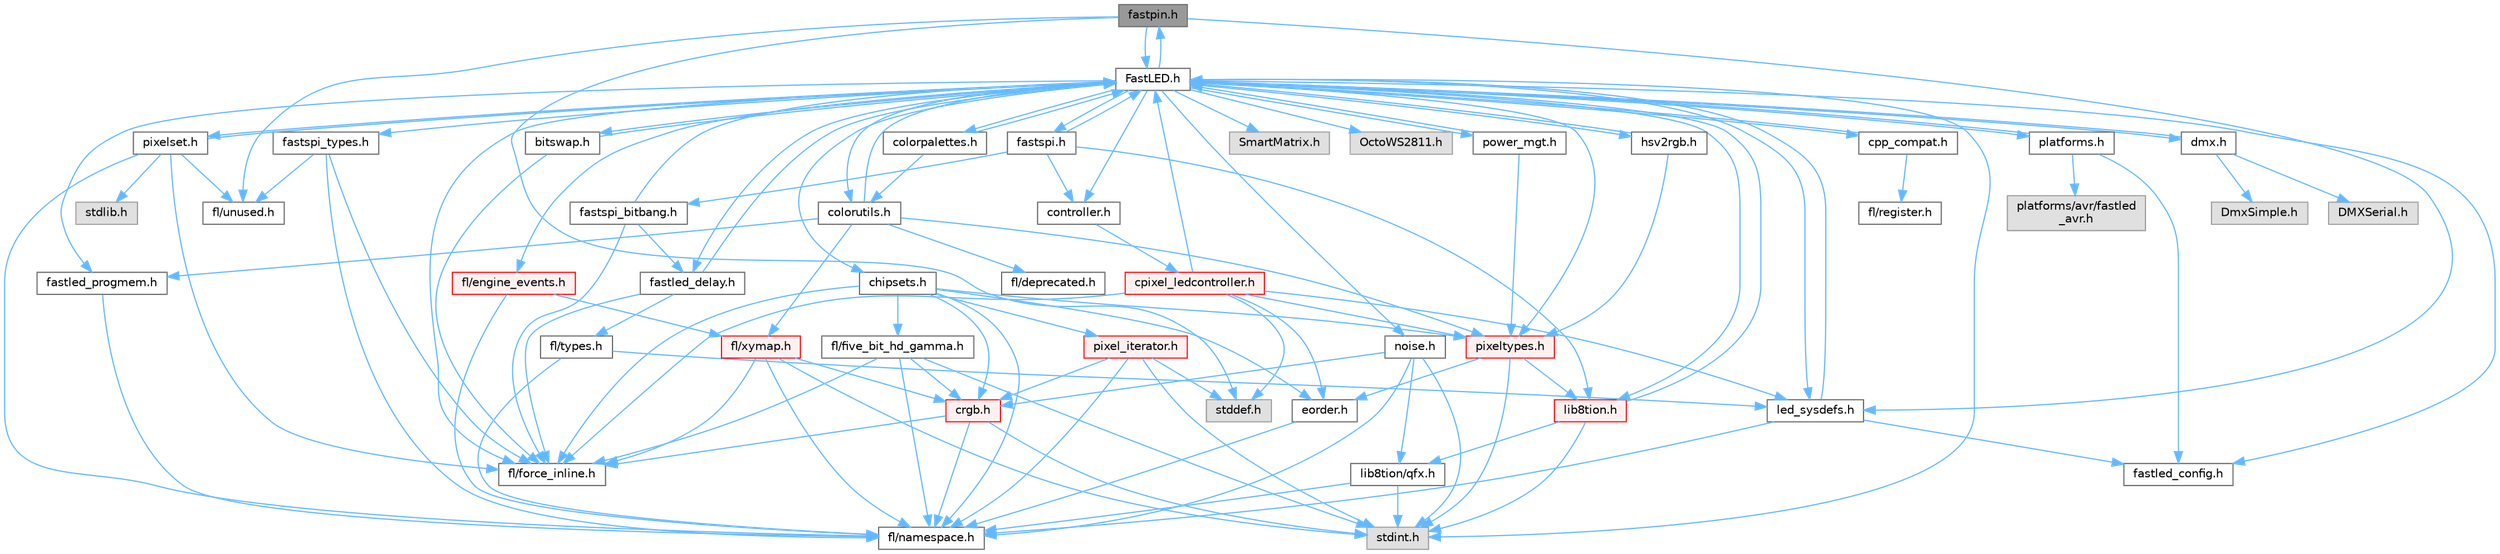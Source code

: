 digraph "fastpin.h"
{
 // INTERACTIVE_SVG=YES
 // LATEX_PDF_SIZE
  bgcolor="transparent";
  edge [fontname=Helvetica,fontsize=10,labelfontname=Helvetica,labelfontsize=10];
  node [fontname=Helvetica,fontsize=10,shape=box,height=0.2,width=0.4];
  Node1 [id="Node000001",label="fastpin.h",height=0.2,width=0.4,color="gray40", fillcolor="grey60", style="filled", fontcolor="black",tooltip="Class base definitions for defining fast pin access."];
  Node1 -> Node2 [id="edge1_Node000001_Node000002",color="steelblue1",style="solid",tooltip=" "];
  Node2 [id="Node000002",label="FastLED.h",height=0.2,width=0.4,color="grey40", fillcolor="white", style="filled",URL="$db/d97/_fast_l_e_d_8h.html",tooltip="central include file for FastLED, defines the CFastLED class/object"];
  Node2 -> Node3 [id="edge2_Node000002_Node000003",color="steelblue1",style="solid",tooltip=" "];
  Node3 [id="Node000003",label="stdint.h",height=0.2,width=0.4,color="grey60", fillcolor="#E0E0E0", style="filled",tooltip=" "];
  Node2 -> Node4 [id="edge3_Node000002_Node000004",color="steelblue1",style="solid",tooltip=" "];
  Node4 [id="Node000004",label="SmartMatrix.h",height=0.2,width=0.4,color="grey60", fillcolor="#E0E0E0", style="filled",tooltip=" "];
  Node2 -> Node5 [id="edge4_Node000002_Node000005",color="steelblue1",style="solid",tooltip=" "];
  Node5 [id="Node000005",label="OctoWS2811.h",height=0.2,width=0.4,color="grey60", fillcolor="#E0E0E0", style="filled",tooltip=" "];
  Node2 -> Node6 [id="edge5_Node000002_Node000006",color="steelblue1",style="solid",tooltip=" "];
  Node6 [id="Node000006",label="fl/force_inline.h",height=0.2,width=0.4,color="grey40", fillcolor="white", style="filled",URL="$d8/d2d/fl_2force__inline_8h.html",tooltip=" "];
  Node2 -> Node7 [id="edge6_Node000002_Node000007",color="steelblue1",style="solid",tooltip=" "];
  Node7 [id="Node000007",label="cpp_compat.h",height=0.2,width=0.4,color="grey40", fillcolor="white", style="filled",URL="$d9/d13/cpp__compat_8h.html",tooltip="Compatibility functions based on C++ version."];
  Node7 -> Node2 [id="edge7_Node000007_Node000002",color="steelblue1",style="solid",tooltip=" "];
  Node7 -> Node8 [id="edge8_Node000007_Node000008",color="steelblue1",style="solid",tooltip=" "];
  Node8 [id="Node000008",label="fl/register.h",height=0.2,width=0.4,color="grey40", fillcolor="white", style="filled",URL="$d8/dc1/fl_2register_8h.html",tooltip=" "];
  Node2 -> Node9 [id="edge9_Node000002_Node000009",color="steelblue1",style="solid",tooltip=" "];
  Node9 [id="Node000009",label="fastled_config.h",height=0.2,width=0.4,color="grey40", fillcolor="white", style="filled",URL="$d5/d11/fastled__config_8h.html",tooltip="Contains definitions that can be used to configure FastLED at compile time."];
  Node2 -> Node10 [id="edge10_Node000002_Node000010",color="steelblue1",style="solid",tooltip=" "];
  Node10 [id="Node000010",label="led_sysdefs.h",height=0.2,width=0.4,color="grey40", fillcolor="white", style="filled",URL="$d9/d3e/led__sysdefs_8h.html",tooltip="Determines which platform system definitions to include."];
  Node10 -> Node2 [id="edge11_Node000010_Node000002",color="steelblue1",style="solid",tooltip=" "];
  Node10 -> Node9 [id="edge12_Node000010_Node000009",color="steelblue1",style="solid",tooltip=" "];
  Node10 -> Node11 [id="edge13_Node000010_Node000011",color="steelblue1",style="solid",tooltip=" "];
  Node11 [id="Node000011",label="fl/namespace.h",height=0.2,width=0.4,color="grey40", fillcolor="white", style="filled",URL="$df/d2a/namespace_8h.html",tooltip="Implements the FastLED namespace macros."];
  Node2 -> Node12 [id="edge14_Node000002_Node000012",color="steelblue1",style="solid",tooltip=" "];
  Node12 [id="Node000012",label="fastled_delay.h",height=0.2,width=0.4,color="grey40", fillcolor="white", style="filled",URL="$d0/da8/fastled__delay_8h.html",tooltip="Utility functions and classes for managing delay cycles."];
  Node12 -> Node2 [id="edge15_Node000012_Node000002",color="steelblue1",style="solid",tooltip=" "];
  Node12 -> Node13 [id="edge16_Node000012_Node000013",color="steelblue1",style="solid",tooltip=" "];
  Node13 [id="Node000013",label="fl/types.h",height=0.2,width=0.4,color="grey40", fillcolor="white", style="filled",URL="$d7/da1/fl_2types_8h.html",tooltip=" "];
  Node13 -> Node10 [id="edge17_Node000013_Node000010",color="steelblue1",style="solid",tooltip=" "];
  Node13 -> Node11 [id="edge18_Node000013_Node000011",color="steelblue1",style="solid",tooltip=" "];
  Node12 -> Node6 [id="edge19_Node000012_Node000006",color="steelblue1",style="solid",tooltip=" "];
  Node2 -> Node14 [id="edge20_Node000002_Node000014",color="steelblue1",style="solid",tooltip=" "];
  Node14 [id="Node000014",label="bitswap.h",height=0.2,width=0.4,color="grey40", fillcolor="white", style="filled",URL="$de/ded/bitswap_8h.html",tooltip="Functions for doing a rotation of bits/bytes used by parallel output."];
  Node14 -> Node2 [id="edge21_Node000014_Node000002",color="steelblue1",style="solid",tooltip=" "];
  Node14 -> Node6 [id="edge22_Node000014_Node000006",color="steelblue1",style="solid",tooltip=" "];
  Node2 -> Node15 [id="edge23_Node000002_Node000015",color="steelblue1",style="solid",tooltip=" "];
  Node15 [id="Node000015",label="controller.h",height=0.2,width=0.4,color="grey40", fillcolor="white", style="filled",URL="$d2/dd9/controller_8h.html",tooltip="deprecated: base definitions used by led controllers for writing out led data"];
  Node15 -> Node16 [id="edge24_Node000015_Node000016",color="steelblue1",style="solid",tooltip=" "];
  Node16 [id="Node000016",label="cpixel_ledcontroller.h",height=0.2,width=0.4,color="red", fillcolor="#FFF0F0", style="filled",URL="$d9/d57/cpixel__ledcontroller_8h.html",tooltip="defines the templated version of the CLEDController class"];
  Node16 -> Node17 [id="edge25_Node000016_Node000017",color="steelblue1",style="solid",tooltip=" "];
  Node17 [id="Node000017",label="stddef.h",height=0.2,width=0.4,color="grey60", fillcolor="#E0E0E0", style="filled",tooltip=" "];
  Node16 -> Node2 [id="edge26_Node000016_Node000002",color="steelblue1",style="solid",tooltip=" "];
  Node16 -> Node10 [id="edge27_Node000016_Node000010",color="steelblue1",style="solid",tooltip=" "];
  Node16 -> Node18 [id="edge28_Node000016_Node000018",color="steelblue1",style="solid",tooltip=" "];
  Node18 [id="Node000018",label="pixeltypes.h",height=0.2,width=0.4,color="red", fillcolor="#FFF0F0", style="filled",URL="$d2/dba/pixeltypes_8h.html",tooltip="Includes defintions for RGB and HSV pixels."];
  Node18 -> Node3 [id="edge29_Node000018_Node000003",color="steelblue1",style="solid",tooltip=" "];
  Node18 -> Node19 [id="edge30_Node000018_Node000019",color="steelblue1",style="solid",tooltip=" "];
  Node19 [id="Node000019",label="lib8tion.h",height=0.2,width=0.4,color="red", fillcolor="#FFF0F0", style="filled",URL="$df/da5/lib8tion_8h.html",tooltip="Fast, efficient 8-bit math functions specifically designed for high-performance LED programming."];
  Node19 -> Node2 [id="edge31_Node000019_Node000002",color="steelblue1",style="solid",tooltip=" "];
  Node19 -> Node3 [id="edge32_Node000019_Node000003",color="steelblue1",style="solid",tooltip=" "];
  Node19 -> Node22 [id="edge33_Node000019_Node000022",color="steelblue1",style="solid",tooltip=" "];
  Node22 [id="Node000022",label="lib8tion/qfx.h",height=0.2,width=0.4,color="grey40", fillcolor="white", style="filled",URL="$d2/d19/qfx_8h.html",tooltip=" "];
  Node22 -> Node3 [id="edge34_Node000022_Node000003",color="steelblue1",style="solid",tooltip=" "];
  Node22 -> Node11 [id="edge35_Node000022_Node000011",color="steelblue1",style="solid",tooltip=" "];
  Node18 -> Node33 [id="edge36_Node000018_Node000033",color="steelblue1",style="solid",tooltip=" "];
  Node33 [id="Node000033",label="eorder.h",height=0.2,width=0.4,color="grey40", fillcolor="white", style="filled",URL="$db/d07/eorder_8h.html",tooltip="Defines color channel ordering enumerations."];
  Node33 -> Node11 [id="edge37_Node000033_Node000011",color="steelblue1",style="solid",tooltip=" "];
  Node16 -> Node33 [id="edge38_Node000016_Node000033",color="steelblue1",style="solid",tooltip=" "];
  Node16 -> Node6 [id="edge39_Node000016_Node000006",color="steelblue1",style="solid",tooltip=" "];
  Node2 -> Node1 [id="edge40_Node000002_Node000001",color="steelblue1",style="solid",tooltip=" "];
  Node2 -> Node63 [id="edge41_Node000002_Node000063",color="steelblue1",style="solid",tooltip=" "];
  Node63 [id="Node000063",label="fastspi_types.h",height=0.2,width=0.4,color="grey40", fillcolor="white", style="filled",URL="$d2/ddb/fastspi__types_8h.html",tooltip="Data types and constants used by SPI interfaces."];
  Node63 -> Node6 [id="edge42_Node000063_Node000006",color="steelblue1",style="solid",tooltip=" "];
  Node63 -> Node11 [id="edge43_Node000063_Node000011",color="steelblue1",style="solid",tooltip=" "];
  Node63 -> Node48 [id="edge44_Node000063_Node000048",color="steelblue1",style="solid",tooltip=" "];
  Node48 [id="Node000048",label="fl/unused.h",height=0.2,width=0.4,color="grey40", fillcolor="white", style="filled",URL="$d8/d4b/unused_8h.html",tooltip=" "];
  Node2 -> Node64 [id="edge45_Node000002_Node000064",color="steelblue1",style="solid",tooltip=" "];
  Node64 [id="Node000064",label="dmx.h",height=0.2,width=0.4,color="grey40", fillcolor="white", style="filled",URL="$d3/de1/dmx_8h.html",tooltip="Defines the DMX512-based LED controllers."];
  Node64 -> Node2 [id="edge46_Node000064_Node000002",color="steelblue1",style="solid",tooltip=" "];
  Node64 -> Node65 [id="edge47_Node000064_Node000065",color="steelblue1",style="solid",tooltip=" "];
  Node65 [id="Node000065",label="DmxSimple.h",height=0.2,width=0.4,color="grey60", fillcolor="#E0E0E0", style="filled",tooltip=" "];
  Node64 -> Node66 [id="edge48_Node000064_Node000066",color="steelblue1",style="solid",tooltip=" "];
  Node66 [id="Node000066",label="DMXSerial.h",height=0.2,width=0.4,color="grey60", fillcolor="#E0E0E0", style="filled",tooltip=" "];
  Node2 -> Node67 [id="edge49_Node000002_Node000067",color="steelblue1",style="solid",tooltip=" "];
  Node67 [id="Node000067",label="platforms.h",height=0.2,width=0.4,color="grey40", fillcolor="white", style="filled",URL="$da/dc9/platforms_8h.html",tooltip="Determines which platforms headers to include."];
  Node67 -> Node2 [id="edge50_Node000067_Node000002",color="steelblue1",style="solid",tooltip=" "];
  Node67 -> Node9 [id="edge51_Node000067_Node000009",color="steelblue1",style="solid",tooltip=" "];
  Node67 -> Node68 [id="edge52_Node000067_Node000068",color="steelblue1",style="solid",tooltip=" "];
  Node68 [id="Node000068",label="platforms/avr/fastled\l_avr.h",height=0.2,width=0.4,color="grey60", fillcolor="#E0E0E0", style="filled",tooltip=" "];
  Node2 -> Node69 [id="edge53_Node000002_Node000069",color="steelblue1",style="solid",tooltip=" "];
  Node69 [id="Node000069",label="fastled_progmem.h",height=0.2,width=0.4,color="grey40", fillcolor="white", style="filled",URL="$df/dab/fastled__progmem_8h.html",tooltip="Wrapper definitions to allow seamless use of PROGMEM in environments that have it."];
  Node69 -> Node11 [id="edge54_Node000069_Node000011",color="steelblue1",style="solid",tooltip=" "];
  Node2 -> Node19 [id="edge55_Node000002_Node000019",color="steelblue1",style="solid",tooltip=" "];
  Node2 -> Node18 [id="edge56_Node000002_Node000018",color="steelblue1",style="solid",tooltip=" "];
  Node2 -> Node70 [id="edge57_Node000002_Node000070",color="steelblue1",style="solid",tooltip=" "];
  Node70 [id="Node000070",label="hsv2rgb.h",height=0.2,width=0.4,color="grey40", fillcolor="white", style="filled",URL="$de/d9a/hsv2rgb_8h.html",tooltip="Functions to convert from the HSV colorspace to the RGB colorspace."];
  Node70 -> Node2 [id="edge58_Node000070_Node000002",color="steelblue1",style="solid",tooltip=" "];
  Node70 -> Node18 [id="edge59_Node000070_Node000018",color="steelblue1",style="solid",tooltip=" "];
  Node2 -> Node71 [id="edge60_Node000002_Node000071",color="steelblue1",style="solid",tooltip=" "];
  Node71 [id="Node000071",label="colorutils.h",height=0.2,width=0.4,color="grey40", fillcolor="white", style="filled",URL="$d1/dfb/colorutils_8h.html",tooltip="Utility functions for color fill, palettes, blending, and more."];
  Node71 -> Node2 [id="edge61_Node000071_Node000002",color="steelblue1",style="solid",tooltip=" "];
  Node71 -> Node18 [id="edge62_Node000071_Node000018",color="steelblue1",style="solid",tooltip=" "];
  Node71 -> Node69 [id="edge63_Node000071_Node000069",color="steelblue1",style="solid",tooltip=" "];
  Node71 -> Node51 [id="edge64_Node000071_Node000051",color="steelblue1",style="solid",tooltip=" "];
  Node51 [id="Node000051",label="fl/xymap.h",height=0.2,width=0.4,color="red", fillcolor="#FFF0F0", style="filled",URL="$d6/dc9/fl_2xymap_8h.html",tooltip=" "];
  Node51 -> Node3 [id="edge65_Node000051_Node000003",color="steelblue1",style="solid",tooltip=" "];
  Node51 -> Node26 [id="edge66_Node000051_Node000026",color="steelblue1",style="solid",tooltip=" "];
  Node26 [id="Node000026",label="crgb.h",height=0.2,width=0.4,color="red", fillcolor="#FFF0F0", style="filled",URL="$db/dd1/crgb_8h.html",tooltip="Defines the red, green, and blue (RGB) pixel struct."];
  Node26 -> Node3 [id="edge67_Node000026_Node000003",color="steelblue1",style="solid",tooltip=" "];
  Node26 -> Node11 [id="edge68_Node000026_Node000011",color="steelblue1",style="solid",tooltip=" "];
  Node26 -> Node6 [id="edge69_Node000026_Node000006",color="steelblue1",style="solid",tooltip=" "];
  Node51 -> Node6 [id="edge70_Node000051_Node000006",color="steelblue1",style="solid",tooltip=" "];
  Node51 -> Node11 [id="edge71_Node000051_Node000011",color="steelblue1",style="solid",tooltip=" "];
  Node71 -> Node72 [id="edge72_Node000071_Node000072",color="steelblue1",style="solid",tooltip=" "];
  Node72 [id="Node000072",label="fl/deprecated.h",height=0.2,width=0.4,color="grey40", fillcolor="white", style="filled",URL="$d4/dce/deprecated_8h.html",tooltip=" "];
  Node2 -> Node73 [id="edge73_Node000002_Node000073",color="steelblue1",style="solid",tooltip=" "];
  Node73 [id="Node000073",label="pixelset.h",height=0.2,width=0.4,color="grey40", fillcolor="white", style="filled",URL="$d4/d46/pixelset_8h.html",tooltip="Declares classes for managing logical groups of LEDs."];
  Node73 -> Node2 [id="edge74_Node000073_Node000002",color="steelblue1",style="solid",tooltip=" "];
  Node73 -> Node6 [id="edge75_Node000073_Node000006",color="steelblue1",style="solid",tooltip=" "];
  Node73 -> Node48 [id="edge76_Node000073_Node000048",color="steelblue1",style="solid",tooltip=" "];
  Node73 -> Node74 [id="edge77_Node000073_Node000074",color="steelblue1",style="solid",tooltip=" "];
  Node74 [id="Node000074",label="stdlib.h",height=0.2,width=0.4,color="grey60", fillcolor="#E0E0E0", style="filled",tooltip=" "];
  Node73 -> Node11 [id="edge78_Node000073_Node000011",color="steelblue1",style="solid",tooltip=" "];
  Node2 -> Node75 [id="edge79_Node000002_Node000075",color="steelblue1",style="solid",tooltip=" "];
  Node75 [id="Node000075",label="colorpalettes.h",height=0.2,width=0.4,color="grey40", fillcolor="white", style="filled",URL="$dc/dcc/colorpalettes_8h.html",tooltip="Declarations for the predefined color palettes supplied by FastLED."];
  Node75 -> Node2 [id="edge80_Node000075_Node000002",color="steelblue1",style="solid",tooltip=" "];
  Node75 -> Node71 [id="edge81_Node000075_Node000071",color="steelblue1",style="solid",tooltip=" "];
  Node2 -> Node76 [id="edge82_Node000002_Node000076",color="steelblue1",style="solid",tooltip=" "];
  Node76 [id="Node000076",label="noise.h",height=0.2,width=0.4,color="grey40", fillcolor="white", style="filled",URL="$d1/d31/noise_8h.html",tooltip="Functions to generate and fill arrays with noise."];
  Node76 -> Node3 [id="edge83_Node000076_Node000003",color="steelblue1",style="solid",tooltip=" "];
  Node76 -> Node26 [id="edge84_Node000076_Node000026",color="steelblue1",style="solid",tooltip=" "];
  Node76 -> Node11 [id="edge85_Node000076_Node000011",color="steelblue1",style="solid",tooltip=" "];
  Node76 -> Node22 [id="edge86_Node000076_Node000022",color="steelblue1",style="solid",tooltip=" "];
  Node2 -> Node77 [id="edge87_Node000002_Node000077",color="steelblue1",style="solid",tooltip=" "];
  Node77 [id="Node000077",label="power_mgt.h",height=0.2,width=0.4,color="grey40", fillcolor="white", style="filled",URL="$dc/d5b/power__mgt_8h.html",tooltip="Functions to limit the power used by FastLED."];
  Node77 -> Node2 [id="edge88_Node000077_Node000002",color="steelblue1",style="solid",tooltip=" "];
  Node77 -> Node18 [id="edge89_Node000077_Node000018",color="steelblue1",style="solid",tooltip=" "];
  Node2 -> Node78 [id="edge90_Node000002_Node000078",color="steelblue1",style="solid",tooltip=" "];
  Node78 [id="Node000078",label="fastspi.h",height=0.2,width=0.4,color="grey40", fillcolor="white", style="filled",URL="$d6/ddc/fastspi_8h.html",tooltip="Serial peripheral interface (SPI) definitions per platform."];
  Node78 -> Node2 [id="edge91_Node000078_Node000002",color="steelblue1",style="solid",tooltip=" "];
  Node78 -> Node15 [id="edge92_Node000078_Node000015",color="steelblue1",style="solid",tooltip=" "];
  Node78 -> Node19 [id="edge93_Node000078_Node000019",color="steelblue1",style="solid",tooltip=" "];
  Node78 -> Node79 [id="edge94_Node000078_Node000079",color="steelblue1",style="solid",tooltip=" "];
  Node79 [id="Node000079",label="fastspi_bitbang.h",height=0.2,width=0.4,color="grey40", fillcolor="white", style="filled",URL="$d9/d8d/fastspi__bitbang_8h.html",tooltip="Software SPI (aka bit-banging) support."];
  Node79 -> Node2 [id="edge95_Node000079_Node000002",color="steelblue1",style="solid",tooltip=" "];
  Node79 -> Node12 [id="edge96_Node000079_Node000012",color="steelblue1",style="solid",tooltip=" "];
  Node79 -> Node6 [id="edge97_Node000079_Node000006",color="steelblue1",style="solid",tooltip=" "];
  Node2 -> Node80 [id="edge98_Node000002_Node000080",color="steelblue1",style="solid",tooltip=" "];
  Node80 [id="Node000080",label="chipsets.h",height=0.2,width=0.4,color="grey40", fillcolor="white", style="filled",URL="$db/d66/chipsets_8h.html",tooltip="Contains the bulk of the definitions for the various LED chipsets supported."];
  Node80 -> Node18 [id="edge99_Node000080_Node000018",color="steelblue1",style="solid",tooltip=" "];
  Node80 -> Node44 [id="edge100_Node000080_Node000044",color="steelblue1",style="solid",tooltip=" "];
  Node44 [id="Node000044",label="fl/five_bit_hd_gamma.h",height=0.2,width=0.4,color="grey40", fillcolor="white", style="filled",URL="$dc/d44/five__bit__hd__gamma_8h.html",tooltip="Declares functions for five-bit gamma correction."];
  Node44 -> Node3 [id="edge101_Node000044_Node000003",color="steelblue1",style="solid",tooltip=" "];
  Node44 -> Node11 [id="edge102_Node000044_Node000011",color="steelblue1",style="solid",tooltip=" "];
  Node44 -> Node6 [id="edge103_Node000044_Node000006",color="steelblue1",style="solid",tooltip=" "];
  Node44 -> Node26 [id="edge104_Node000044_Node000026",color="steelblue1",style="solid",tooltip=" "];
  Node80 -> Node6 [id="edge105_Node000080_Node000006",color="steelblue1",style="solid",tooltip=" "];
  Node80 -> Node46 [id="edge106_Node000080_Node000046",color="steelblue1",style="solid",tooltip=" "];
  Node46 [id="Node000046",label="pixel_iterator.h",height=0.2,width=0.4,color="red", fillcolor="#FFF0F0", style="filled",URL="$d8/d6c/pixel__iterator_8h.html",tooltip="Non-templated low level pixel data writing class."];
  Node46 -> Node17 [id="edge107_Node000046_Node000017",color="steelblue1",style="solid",tooltip=" "];
  Node46 -> Node3 [id="edge108_Node000046_Node000003",color="steelblue1",style="solid",tooltip=" "];
  Node46 -> Node11 [id="edge109_Node000046_Node000011",color="steelblue1",style="solid",tooltip=" "];
  Node46 -> Node26 [id="edge110_Node000046_Node000026",color="steelblue1",style="solid",tooltip=" "];
  Node80 -> Node26 [id="edge111_Node000080_Node000026",color="steelblue1",style="solid",tooltip=" "];
  Node80 -> Node33 [id="edge112_Node000080_Node000033",color="steelblue1",style="solid",tooltip=" "];
  Node80 -> Node11 [id="edge113_Node000080_Node000011",color="steelblue1",style="solid",tooltip=" "];
  Node2 -> Node49 [id="edge114_Node000002_Node000049",color="steelblue1",style="solid",tooltip=" "];
  Node49 [id="Node000049",label="fl/engine_events.h",height=0.2,width=0.4,color="red", fillcolor="#FFF0F0", style="filled",URL="$dc/dd9/fl_2engine__events_8h.html",tooltip=" "];
  Node49 -> Node51 [id="edge115_Node000049_Node000051",color="steelblue1",style="solid",tooltip=" "];
  Node49 -> Node11 [id="edge116_Node000049_Node000011",color="steelblue1",style="solid",tooltip=" "];
  Node1 -> Node10 [id="edge117_Node000001_Node000010",color="steelblue1",style="solid",tooltip=" "];
  Node1 -> Node17 [id="edge118_Node000001_Node000017",color="steelblue1",style="solid",tooltip=" "];
  Node1 -> Node48 [id="edge119_Node000001_Node000048",color="steelblue1",style="solid",tooltip=" "];
}
